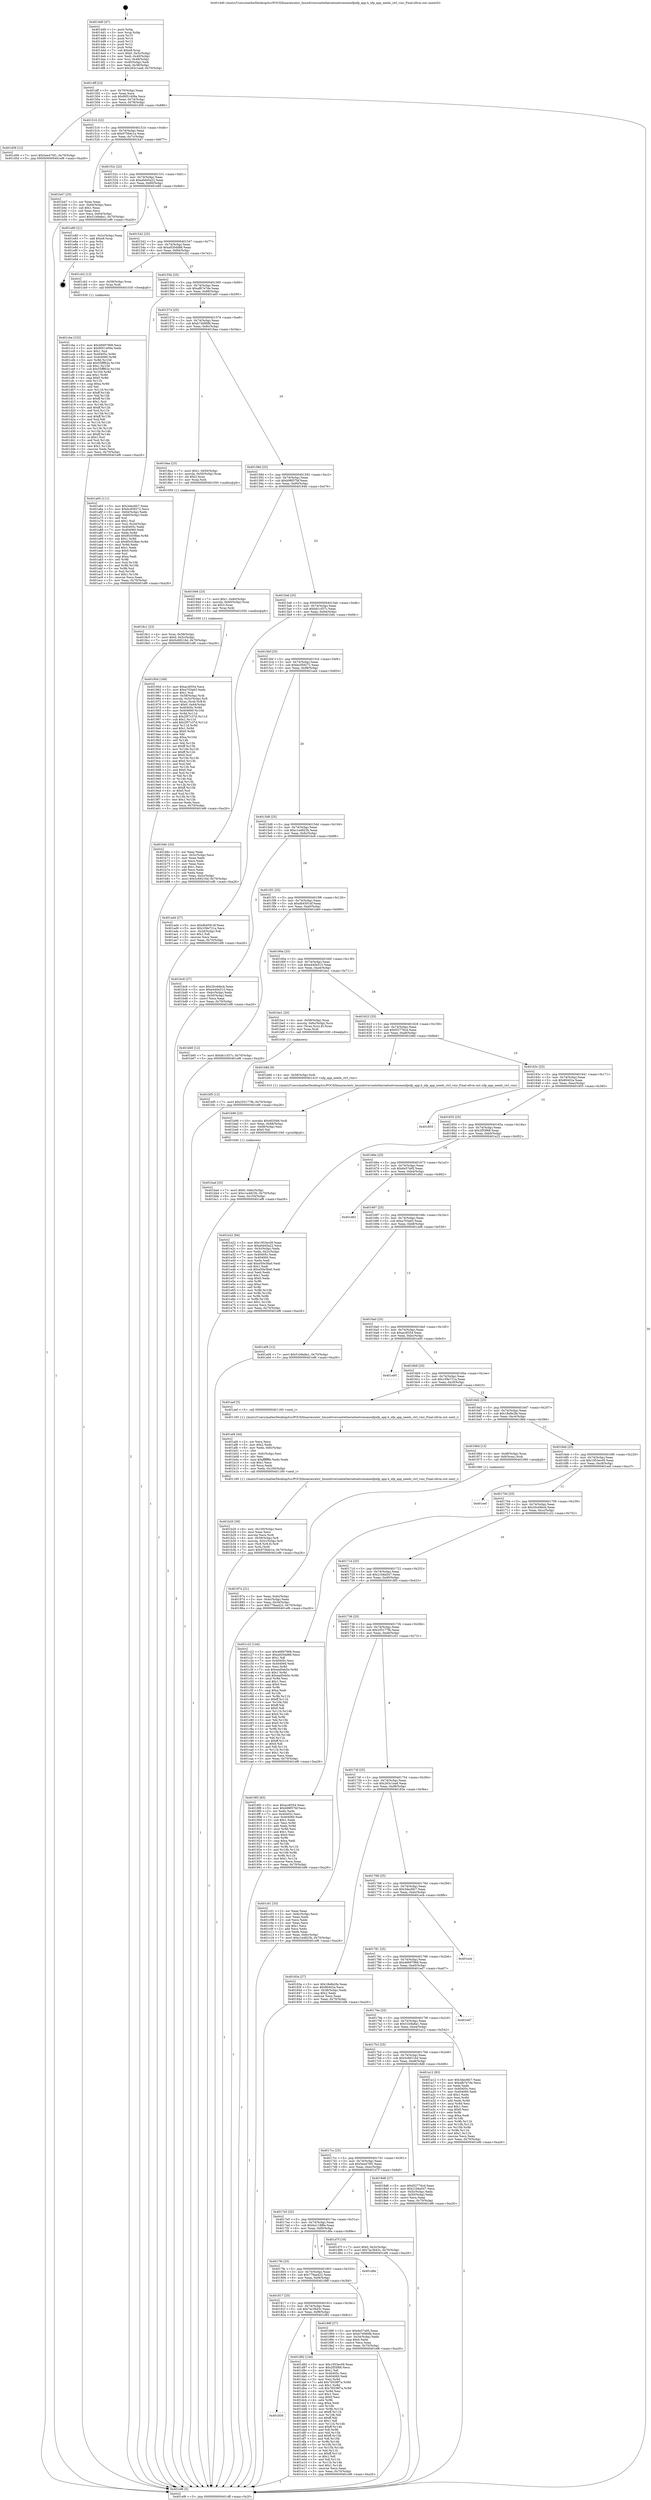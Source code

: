 digraph "0x4014d0" {
  label = "0x4014d0 (/mnt/c/Users/mathe/Desktop/tcc/POCII/binaries/extr_linuxdriversnetethernetnetronomenfpnfp_app.h_nfp_app_needs_ctrl_vnic_Final-ollvm.out::main(0))"
  labelloc = "t"
  node[shape=record]

  Entry [label="",width=0.3,height=0.3,shape=circle,fillcolor=black,style=filled]
  "0x4014ff" [label="{
     0x4014ff [23]\l
     | [instrs]\l
     &nbsp;&nbsp;0x4014ff \<+3\>: mov -0x70(%rbp),%eax\l
     &nbsp;&nbsp;0x401502 \<+2\>: mov %eax,%ecx\l
     &nbsp;&nbsp;0x401504 \<+6\>: sub $0x9051409a,%ecx\l
     &nbsp;&nbsp;0x40150a \<+3\>: mov %eax,-0x74(%rbp)\l
     &nbsp;&nbsp;0x40150d \<+3\>: mov %ecx,-0x78(%rbp)\l
     &nbsp;&nbsp;0x401510 \<+6\>: je 0000000000401d56 \<main+0x886\>\l
  }"]
  "0x401d56" [label="{
     0x401d56 [12]\l
     | [instrs]\l
     &nbsp;&nbsp;0x401d56 \<+7\>: movl $0x5ee470f1,-0x70(%rbp)\l
     &nbsp;&nbsp;0x401d5d \<+5\>: jmp 0000000000401ef6 \<main+0xa26\>\l
  }"]
  "0x401516" [label="{
     0x401516 [22]\l
     | [instrs]\l
     &nbsp;&nbsp;0x401516 \<+5\>: jmp 000000000040151b \<main+0x4b\>\l
     &nbsp;&nbsp;0x40151b \<+3\>: mov -0x74(%rbp),%eax\l
     &nbsp;&nbsp;0x40151e \<+5\>: sub $0x9756dc1e,%eax\l
     &nbsp;&nbsp;0x401523 \<+3\>: mov %eax,-0x7c(%rbp)\l
     &nbsp;&nbsp;0x401526 \<+6\>: je 0000000000401b47 \<main+0x677\>\l
  }"]
  Exit [label="",width=0.3,height=0.3,shape=circle,fillcolor=black,style=filled,peripheries=2]
  "0x401b47" [label="{
     0x401b47 [25]\l
     | [instrs]\l
     &nbsp;&nbsp;0x401b47 \<+2\>: xor %eax,%eax\l
     &nbsp;&nbsp;0x401b49 \<+3\>: mov -0x64(%rbp),%ecx\l
     &nbsp;&nbsp;0x401b4c \<+3\>: sub $0x1,%eax\l
     &nbsp;&nbsp;0x401b4f \<+2\>: sub %eax,%ecx\l
     &nbsp;&nbsp;0x401b51 \<+3\>: mov %ecx,-0x64(%rbp)\l
     &nbsp;&nbsp;0x401b54 \<+7\>: movl $0x51b9a8a1,-0x70(%rbp)\l
     &nbsp;&nbsp;0x401b5b \<+5\>: jmp 0000000000401ef6 \<main+0xa26\>\l
  }"]
  "0x40152c" [label="{
     0x40152c [22]\l
     | [instrs]\l
     &nbsp;&nbsp;0x40152c \<+5\>: jmp 0000000000401531 \<main+0x61\>\l
     &nbsp;&nbsp;0x401531 \<+3\>: mov -0x74(%rbp),%eax\l
     &nbsp;&nbsp;0x401534 \<+5\>: sub $0xa0d45a22,%eax\l
     &nbsp;&nbsp;0x401539 \<+3\>: mov %eax,-0x80(%rbp)\l
     &nbsp;&nbsp;0x40153c \<+6\>: je 0000000000401e80 \<main+0x9b0\>\l
  }"]
  "0x401830" [label="{
     0x401830\l
  }", style=dashed]
  "0x401e80" [label="{
     0x401e80 [21]\l
     | [instrs]\l
     &nbsp;&nbsp;0x401e80 \<+3\>: mov -0x2c(%rbp),%eax\l
     &nbsp;&nbsp;0x401e83 \<+7\>: add $0xe8,%rsp\l
     &nbsp;&nbsp;0x401e8a \<+1\>: pop %rbx\l
     &nbsp;&nbsp;0x401e8b \<+2\>: pop %r12\l
     &nbsp;&nbsp;0x401e8d \<+2\>: pop %r13\l
     &nbsp;&nbsp;0x401e8f \<+2\>: pop %r14\l
     &nbsp;&nbsp;0x401e91 \<+2\>: pop %r15\l
     &nbsp;&nbsp;0x401e93 \<+1\>: pop %rbp\l
     &nbsp;&nbsp;0x401e94 \<+1\>: ret\l
  }"]
  "0x401542" [label="{
     0x401542 [25]\l
     | [instrs]\l
     &nbsp;&nbsp;0x401542 \<+5\>: jmp 0000000000401547 \<main+0x77\>\l
     &nbsp;&nbsp;0x401547 \<+3\>: mov -0x74(%rbp),%eax\l
     &nbsp;&nbsp;0x40154a \<+5\>: sub $0xa920dd86,%eax\l
     &nbsp;&nbsp;0x40154f \<+6\>: mov %eax,-0x84(%rbp)\l
     &nbsp;&nbsp;0x401555 \<+6\>: je 0000000000401cb2 \<main+0x7e2\>\l
  }"]
  "0x401d92" [label="{
     0x401d92 [144]\l
     | [instrs]\l
     &nbsp;&nbsp;0x401d92 \<+5\>: mov $0x1953ec09,%eax\l
     &nbsp;&nbsp;0x401d97 \<+5\>: mov $0x2f55f68,%ecx\l
     &nbsp;&nbsp;0x401d9c \<+2\>: mov $0x1,%dl\l
     &nbsp;&nbsp;0x401d9e \<+7\>: mov 0x40405c,%esi\l
     &nbsp;&nbsp;0x401da5 \<+7\>: mov 0x404060,%edi\l
     &nbsp;&nbsp;0x401dac \<+3\>: mov %esi,%r8d\l
     &nbsp;&nbsp;0x401daf \<+7\>: add $0x76538f7a,%r8d\l
     &nbsp;&nbsp;0x401db6 \<+4\>: sub $0x1,%r8d\l
     &nbsp;&nbsp;0x401dba \<+7\>: sub $0x76538f7a,%r8d\l
     &nbsp;&nbsp;0x401dc1 \<+4\>: imul %r8d,%esi\l
     &nbsp;&nbsp;0x401dc5 \<+3\>: and $0x1,%esi\l
     &nbsp;&nbsp;0x401dc8 \<+3\>: cmp $0x0,%esi\l
     &nbsp;&nbsp;0x401dcb \<+4\>: sete %r9b\l
     &nbsp;&nbsp;0x401dcf \<+3\>: cmp $0xa,%edi\l
     &nbsp;&nbsp;0x401dd2 \<+4\>: setl %r10b\l
     &nbsp;&nbsp;0x401dd6 \<+3\>: mov %r9b,%r11b\l
     &nbsp;&nbsp;0x401dd9 \<+4\>: xor $0xff,%r11b\l
     &nbsp;&nbsp;0x401ddd \<+3\>: mov %r10b,%bl\l
     &nbsp;&nbsp;0x401de0 \<+3\>: xor $0xff,%bl\l
     &nbsp;&nbsp;0x401de3 \<+3\>: xor $0x1,%dl\l
     &nbsp;&nbsp;0x401de6 \<+3\>: mov %r11b,%r14b\l
     &nbsp;&nbsp;0x401de9 \<+4\>: and $0xff,%r14b\l
     &nbsp;&nbsp;0x401ded \<+3\>: and %dl,%r9b\l
     &nbsp;&nbsp;0x401df0 \<+3\>: mov %bl,%r15b\l
     &nbsp;&nbsp;0x401df3 \<+4\>: and $0xff,%r15b\l
     &nbsp;&nbsp;0x401df7 \<+3\>: and %dl,%r10b\l
     &nbsp;&nbsp;0x401dfa \<+3\>: or %r9b,%r14b\l
     &nbsp;&nbsp;0x401dfd \<+3\>: or %r10b,%r15b\l
     &nbsp;&nbsp;0x401e00 \<+3\>: xor %r15b,%r14b\l
     &nbsp;&nbsp;0x401e03 \<+3\>: or %bl,%r11b\l
     &nbsp;&nbsp;0x401e06 \<+4\>: xor $0xff,%r11b\l
     &nbsp;&nbsp;0x401e0a \<+3\>: or $0x1,%dl\l
     &nbsp;&nbsp;0x401e0d \<+3\>: and %dl,%r11b\l
     &nbsp;&nbsp;0x401e10 \<+3\>: or %r11b,%r14b\l
     &nbsp;&nbsp;0x401e13 \<+4\>: test $0x1,%r14b\l
     &nbsp;&nbsp;0x401e17 \<+3\>: cmovne %ecx,%eax\l
     &nbsp;&nbsp;0x401e1a \<+3\>: mov %eax,-0x70(%rbp)\l
     &nbsp;&nbsp;0x401e1d \<+5\>: jmp 0000000000401ef6 \<main+0xa26\>\l
  }"]
  "0x401cb2" [label="{
     0x401cb2 [12]\l
     | [instrs]\l
     &nbsp;&nbsp;0x401cb2 \<+4\>: mov -0x58(%rbp),%rax\l
     &nbsp;&nbsp;0x401cb6 \<+3\>: mov %rax,%rdi\l
     &nbsp;&nbsp;0x401cb9 \<+5\>: call 0000000000401030 \<free@plt\>\l
     | [calls]\l
     &nbsp;&nbsp;0x401030 \{1\} (unknown)\l
  }"]
  "0x40155b" [label="{
     0x40155b [25]\l
     | [instrs]\l
     &nbsp;&nbsp;0x40155b \<+5\>: jmp 0000000000401560 \<main+0x90\>\l
     &nbsp;&nbsp;0x401560 \<+3\>: mov -0x74(%rbp),%eax\l
     &nbsp;&nbsp;0x401563 \<+5\>: sub $0xafb7e7de,%eax\l
     &nbsp;&nbsp;0x401568 \<+6\>: mov %eax,-0x88(%rbp)\l
     &nbsp;&nbsp;0x40156e \<+6\>: je 0000000000401a65 \<main+0x595\>\l
  }"]
  "0x401cbe" [label="{
     0x401cbe [152]\l
     | [instrs]\l
     &nbsp;&nbsp;0x401cbe \<+5\>: mov $0x46697968,%ecx\l
     &nbsp;&nbsp;0x401cc3 \<+5\>: mov $0x9051409a,%edx\l
     &nbsp;&nbsp;0x401cc8 \<+3\>: mov $0x1,%sil\l
     &nbsp;&nbsp;0x401ccb \<+8\>: mov 0x40405c,%r8d\l
     &nbsp;&nbsp;0x401cd3 \<+8\>: mov 0x404060,%r9d\l
     &nbsp;&nbsp;0x401cdb \<+3\>: mov %r8d,%r10d\l
     &nbsp;&nbsp;0x401cde \<+7\>: add $0x55fff62e,%r10d\l
     &nbsp;&nbsp;0x401ce5 \<+4\>: sub $0x1,%r10d\l
     &nbsp;&nbsp;0x401ce9 \<+7\>: sub $0x55fff62e,%r10d\l
     &nbsp;&nbsp;0x401cf0 \<+4\>: imul %r10d,%r8d\l
     &nbsp;&nbsp;0x401cf4 \<+4\>: and $0x1,%r8d\l
     &nbsp;&nbsp;0x401cf8 \<+4\>: cmp $0x0,%r8d\l
     &nbsp;&nbsp;0x401cfc \<+4\>: sete %r11b\l
     &nbsp;&nbsp;0x401d00 \<+4\>: cmp $0xa,%r9d\l
     &nbsp;&nbsp;0x401d04 \<+3\>: setl %bl\l
     &nbsp;&nbsp;0x401d07 \<+3\>: mov %r11b,%r14b\l
     &nbsp;&nbsp;0x401d0a \<+4\>: xor $0xff,%r14b\l
     &nbsp;&nbsp;0x401d0e \<+3\>: mov %bl,%r15b\l
     &nbsp;&nbsp;0x401d11 \<+4\>: xor $0xff,%r15b\l
     &nbsp;&nbsp;0x401d15 \<+4\>: xor $0x1,%sil\l
     &nbsp;&nbsp;0x401d19 \<+3\>: mov %r14b,%r12b\l
     &nbsp;&nbsp;0x401d1c \<+4\>: and $0xff,%r12b\l
     &nbsp;&nbsp;0x401d20 \<+3\>: and %sil,%r11b\l
     &nbsp;&nbsp;0x401d23 \<+3\>: mov %r15b,%r13b\l
     &nbsp;&nbsp;0x401d26 \<+4\>: and $0xff,%r13b\l
     &nbsp;&nbsp;0x401d2a \<+3\>: and %sil,%bl\l
     &nbsp;&nbsp;0x401d2d \<+3\>: or %r11b,%r12b\l
     &nbsp;&nbsp;0x401d30 \<+3\>: or %bl,%r13b\l
     &nbsp;&nbsp;0x401d33 \<+3\>: xor %r13b,%r12b\l
     &nbsp;&nbsp;0x401d36 \<+3\>: or %r15b,%r14b\l
     &nbsp;&nbsp;0x401d39 \<+4\>: xor $0xff,%r14b\l
     &nbsp;&nbsp;0x401d3d \<+4\>: or $0x1,%sil\l
     &nbsp;&nbsp;0x401d41 \<+3\>: and %sil,%r14b\l
     &nbsp;&nbsp;0x401d44 \<+3\>: or %r14b,%r12b\l
     &nbsp;&nbsp;0x401d47 \<+4\>: test $0x1,%r12b\l
     &nbsp;&nbsp;0x401d4b \<+3\>: cmovne %edx,%ecx\l
     &nbsp;&nbsp;0x401d4e \<+3\>: mov %ecx,-0x70(%rbp)\l
     &nbsp;&nbsp;0x401d51 \<+5\>: jmp 0000000000401ef6 \<main+0xa26\>\l
  }"]
  "0x401a65" [label="{
     0x401a65 [111]\l
     | [instrs]\l
     &nbsp;&nbsp;0x401a65 \<+5\>: mov $0x3dec6fc7,%eax\l
     &nbsp;&nbsp;0x401a6a \<+5\>: mov $0xbcd59272,%ecx\l
     &nbsp;&nbsp;0x401a6f \<+3\>: mov -0x64(%rbp),%edx\l
     &nbsp;&nbsp;0x401a72 \<+3\>: cmp -0x60(%rbp),%edx\l
     &nbsp;&nbsp;0x401a75 \<+4\>: setl %sil\l
     &nbsp;&nbsp;0x401a79 \<+4\>: and $0x1,%sil\l
     &nbsp;&nbsp;0x401a7d \<+4\>: mov %sil,-0x2d(%rbp)\l
     &nbsp;&nbsp;0x401a81 \<+7\>: mov 0x40405c,%edx\l
     &nbsp;&nbsp;0x401a88 \<+7\>: mov 0x404060,%edi\l
     &nbsp;&nbsp;0x401a8f \<+3\>: mov %edx,%r8d\l
     &nbsp;&nbsp;0x401a92 \<+7\>: add $0x85c038ee,%r8d\l
     &nbsp;&nbsp;0x401a99 \<+4\>: sub $0x1,%r8d\l
     &nbsp;&nbsp;0x401a9d \<+7\>: sub $0x85c038ee,%r8d\l
     &nbsp;&nbsp;0x401aa4 \<+4\>: imul %r8d,%edx\l
     &nbsp;&nbsp;0x401aa8 \<+3\>: and $0x1,%edx\l
     &nbsp;&nbsp;0x401aab \<+3\>: cmp $0x0,%edx\l
     &nbsp;&nbsp;0x401aae \<+4\>: sete %sil\l
     &nbsp;&nbsp;0x401ab2 \<+3\>: cmp $0xa,%edi\l
     &nbsp;&nbsp;0x401ab5 \<+4\>: setl %r9b\l
     &nbsp;&nbsp;0x401ab9 \<+3\>: mov %sil,%r10b\l
     &nbsp;&nbsp;0x401abc \<+3\>: and %r9b,%r10b\l
     &nbsp;&nbsp;0x401abf \<+3\>: xor %r9b,%sil\l
     &nbsp;&nbsp;0x401ac2 \<+3\>: or %sil,%r10b\l
     &nbsp;&nbsp;0x401ac5 \<+4\>: test $0x1,%r10b\l
     &nbsp;&nbsp;0x401ac9 \<+3\>: cmovne %ecx,%eax\l
     &nbsp;&nbsp;0x401acc \<+3\>: mov %eax,-0x70(%rbp)\l
     &nbsp;&nbsp;0x401acf \<+5\>: jmp 0000000000401ef6 \<main+0xa26\>\l
  }"]
  "0x401574" [label="{
     0x401574 [25]\l
     | [instrs]\l
     &nbsp;&nbsp;0x401574 \<+5\>: jmp 0000000000401579 \<main+0xa9\>\l
     &nbsp;&nbsp;0x401579 \<+3\>: mov -0x74(%rbp),%eax\l
     &nbsp;&nbsp;0x40157c \<+5\>: sub $0xb74080fb,%eax\l
     &nbsp;&nbsp;0x401581 \<+6\>: mov %eax,-0x8c(%rbp)\l
     &nbsp;&nbsp;0x401587 \<+6\>: je 00000000004018aa \<main+0x3da\>\l
  }"]
  "0x401bf5" [label="{
     0x401bf5 [12]\l
     | [instrs]\l
     &nbsp;&nbsp;0x401bf5 \<+7\>: movl $0x255177fb,-0x70(%rbp)\l
     &nbsp;&nbsp;0x401bfc \<+5\>: jmp 0000000000401ef6 \<main+0xa26\>\l
  }"]
  "0x4018aa" [label="{
     0x4018aa [23]\l
     | [instrs]\l
     &nbsp;&nbsp;0x4018aa \<+7\>: movl $0x1,-0x50(%rbp)\l
     &nbsp;&nbsp;0x4018b1 \<+4\>: movslq -0x50(%rbp),%rax\l
     &nbsp;&nbsp;0x4018b5 \<+4\>: shl $0x3,%rax\l
     &nbsp;&nbsp;0x4018b9 \<+3\>: mov %rax,%rdi\l
     &nbsp;&nbsp;0x4018bc \<+5\>: call 0000000000401050 \<malloc@plt\>\l
     | [calls]\l
     &nbsp;&nbsp;0x401050 \{1\} (unknown)\l
  }"]
  "0x40158d" [label="{
     0x40158d [25]\l
     | [instrs]\l
     &nbsp;&nbsp;0x40158d \<+5\>: jmp 0000000000401592 \<main+0xc2\>\l
     &nbsp;&nbsp;0x401592 \<+3\>: mov -0x74(%rbp),%eax\l
     &nbsp;&nbsp;0x401595 \<+5\>: sub $0xb98f37bf,%eax\l
     &nbsp;&nbsp;0x40159a \<+6\>: mov %eax,-0x90(%rbp)\l
     &nbsp;&nbsp;0x4015a0 \<+6\>: je 0000000000401946 \<main+0x476\>\l
  }"]
  "0x401bad" [label="{
     0x401bad [25]\l
     | [instrs]\l
     &nbsp;&nbsp;0x401bad \<+7\>: movl $0x0,-0x6c(%rbp)\l
     &nbsp;&nbsp;0x401bb4 \<+7\>: movl $0xc1e4823b,-0x70(%rbp)\l
     &nbsp;&nbsp;0x401bbb \<+6\>: mov %eax,-0x104(%rbp)\l
     &nbsp;&nbsp;0x401bc1 \<+5\>: jmp 0000000000401ef6 \<main+0xa26\>\l
  }"]
  "0x401946" [label="{
     0x401946 [23]\l
     | [instrs]\l
     &nbsp;&nbsp;0x401946 \<+7\>: movl $0x1,-0x60(%rbp)\l
     &nbsp;&nbsp;0x40194d \<+4\>: movslq -0x60(%rbp),%rax\l
     &nbsp;&nbsp;0x401951 \<+4\>: shl $0x3,%rax\l
     &nbsp;&nbsp;0x401955 \<+3\>: mov %rax,%rdi\l
     &nbsp;&nbsp;0x401958 \<+5\>: call 0000000000401050 \<malloc@plt\>\l
     | [calls]\l
     &nbsp;&nbsp;0x401050 \{1\} (unknown)\l
  }"]
  "0x4015a6" [label="{
     0x4015a6 [25]\l
     | [instrs]\l
     &nbsp;&nbsp;0x4015a6 \<+5\>: jmp 00000000004015ab \<main+0xdb\>\l
     &nbsp;&nbsp;0x4015ab \<+3\>: mov -0x74(%rbp),%eax\l
     &nbsp;&nbsp;0x4015ae \<+5\>: sub $0xbb1cf37c,%eax\l
     &nbsp;&nbsp;0x4015b3 \<+6\>: mov %eax,-0x94(%rbp)\l
     &nbsp;&nbsp;0x4015b9 \<+6\>: je 0000000000401b6c \<main+0x69c\>\l
  }"]
  "0x401b96" [label="{
     0x401b96 [23]\l
     | [instrs]\l
     &nbsp;&nbsp;0x401b96 \<+10\>: movabs $0x4020b6,%rdi\l
     &nbsp;&nbsp;0x401ba0 \<+3\>: mov %eax,-0x68(%rbp)\l
     &nbsp;&nbsp;0x401ba3 \<+3\>: mov -0x68(%rbp),%esi\l
     &nbsp;&nbsp;0x401ba6 \<+2\>: mov $0x0,%al\l
     &nbsp;&nbsp;0x401ba8 \<+5\>: call 0000000000401040 \<printf@plt\>\l
     | [calls]\l
     &nbsp;&nbsp;0x401040 \{1\} (unknown)\l
  }"]
  "0x401b6c" [label="{
     0x401b6c [33]\l
     | [instrs]\l
     &nbsp;&nbsp;0x401b6c \<+2\>: xor %eax,%eax\l
     &nbsp;&nbsp;0x401b6e \<+3\>: mov -0x5c(%rbp),%ecx\l
     &nbsp;&nbsp;0x401b71 \<+2\>: mov %eax,%edx\l
     &nbsp;&nbsp;0x401b73 \<+2\>: sub %ecx,%edx\l
     &nbsp;&nbsp;0x401b75 \<+2\>: mov %eax,%ecx\l
     &nbsp;&nbsp;0x401b77 \<+3\>: sub $0x1,%ecx\l
     &nbsp;&nbsp;0x401b7a \<+2\>: add %ecx,%edx\l
     &nbsp;&nbsp;0x401b7c \<+2\>: sub %edx,%eax\l
     &nbsp;&nbsp;0x401b7e \<+3\>: mov %eax,-0x5c(%rbp)\l
     &nbsp;&nbsp;0x401b81 \<+7\>: movl $0x5c69216d,-0x70(%rbp)\l
     &nbsp;&nbsp;0x401b88 \<+5\>: jmp 0000000000401ef6 \<main+0xa26\>\l
  }"]
  "0x4015bf" [label="{
     0x4015bf [25]\l
     | [instrs]\l
     &nbsp;&nbsp;0x4015bf \<+5\>: jmp 00000000004015c4 \<main+0xf4\>\l
     &nbsp;&nbsp;0x4015c4 \<+3\>: mov -0x74(%rbp),%eax\l
     &nbsp;&nbsp;0x4015c7 \<+5\>: sub $0xbcd59272,%eax\l
     &nbsp;&nbsp;0x4015cc \<+6\>: mov %eax,-0x98(%rbp)\l
     &nbsp;&nbsp;0x4015d2 \<+6\>: je 0000000000401ad4 \<main+0x604\>\l
  }"]
  "0x401b20" [label="{
     0x401b20 [39]\l
     | [instrs]\l
     &nbsp;&nbsp;0x401b20 \<+6\>: mov -0x100(%rbp),%ecx\l
     &nbsp;&nbsp;0x401b26 \<+3\>: imul %eax,%ecx\l
     &nbsp;&nbsp;0x401b29 \<+3\>: movslq %ecx,%rdi\l
     &nbsp;&nbsp;0x401b2c \<+4\>: mov -0x58(%rbp),%r8\l
     &nbsp;&nbsp;0x401b30 \<+4\>: movslq -0x5c(%rbp),%r9\l
     &nbsp;&nbsp;0x401b34 \<+4\>: mov (%r8,%r9,8),%r8\l
     &nbsp;&nbsp;0x401b38 \<+3\>: mov %rdi,(%r8)\l
     &nbsp;&nbsp;0x401b3b \<+7\>: movl $0x9756dc1e,-0x70(%rbp)\l
     &nbsp;&nbsp;0x401b42 \<+5\>: jmp 0000000000401ef6 \<main+0xa26\>\l
  }"]
  "0x401ad4" [label="{
     0x401ad4 [27]\l
     | [instrs]\l
     &nbsp;&nbsp;0x401ad4 \<+5\>: mov $0xdb45914f,%eax\l
     &nbsp;&nbsp;0x401ad9 \<+5\>: mov $0x109e721a,%ecx\l
     &nbsp;&nbsp;0x401ade \<+3\>: mov -0x2d(%rbp),%dl\l
     &nbsp;&nbsp;0x401ae1 \<+3\>: test $0x1,%dl\l
     &nbsp;&nbsp;0x401ae4 \<+3\>: cmovne %ecx,%eax\l
     &nbsp;&nbsp;0x401ae7 \<+3\>: mov %eax,-0x70(%rbp)\l
     &nbsp;&nbsp;0x401aea \<+5\>: jmp 0000000000401ef6 \<main+0xa26\>\l
  }"]
  "0x4015d8" [label="{
     0x4015d8 [25]\l
     | [instrs]\l
     &nbsp;&nbsp;0x4015d8 \<+5\>: jmp 00000000004015dd \<main+0x10d\>\l
     &nbsp;&nbsp;0x4015dd \<+3\>: mov -0x74(%rbp),%eax\l
     &nbsp;&nbsp;0x4015e0 \<+5\>: sub $0xc1e4823b,%eax\l
     &nbsp;&nbsp;0x4015e5 \<+6\>: mov %eax,-0x9c(%rbp)\l
     &nbsp;&nbsp;0x4015eb \<+6\>: je 0000000000401bc6 \<main+0x6f6\>\l
  }"]
  "0x401af4" [label="{
     0x401af4 [44]\l
     | [instrs]\l
     &nbsp;&nbsp;0x401af4 \<+2\>: xor %ecx,%ecx\l
     &nbsp;&nbsp;0x401af6 \<+5\>: mov $0x2,%edx\l
     &nbsp;&nbsp;0x401afb \<+6\>: mov %edx,-0xfc(%rbp)\l
     &nbsp;&nbsp;0x401b01 \<+1\>: cltd\l
     &nbsp;&nbsp;0x401b02 \<+6\>: mov -0xfc(%rbp),%esi\l
     &nbsp;&nbsp;0x401b08 \<+2\>: idiv %esi\l
     &nbsp;&nbsp;0x401b0a \<+6\>: imul $0xfffffffe,%edx,%edx\l
     &nbsp;&nbsp;0x401b10 \<+3\>: sub $0x1,%ecx\l
     &nbsp;&nbsp;0x401b13 \<+2\>: sub %ecx,%edx\l
     &nbsp;&nbsp;0x401b15 \<+6\>: mov %edx,-0x100(%rbp)\l
     &nbsp;&nbsp;0x401b1b \<+5\>: call 0000000000401160 \<next_i\>\l
     | [calls]\l
     &nbsp;&nbsp;0x401160 \{1\} (/mnt/c/Users/mathe/Desktop/tcc/POCII/binaries/extr_linuxdriversnetethernetnetronomenfpnfp_app.h_nfp_app_needs_ctrl_vnic_Final-ollvm.out::next_i)\l
  }"]
  "0x401bc6" [label="{
     0x401bc6 [27]\l
     | [instrs]\l
     &nbsp;&nbsp;0x401bc6 \<+5\>: mov $0x20cd4bcb,%eax\l
     &nbsp;&nbsp;0x401bcb \<+5\>: mov $0xe440e515,%ecx\l
     &nbsp;&nbsp;0x401bd0 \<+3\>: mov -0x6c(%rbp),%edx\l
     &nbsp;&nbsp;0x401bd3 \<+3\>: cmp -0x50(%rbp),%edx\l
     &nbsp;&nbsp;0x401bd6 \<+3\>: cmovl %ecx,%eax\l
     &nbsp;&nbsp;0x401bd9 \<+3\>: mov %eax,-0x70(%rbp)\l
     &nbsp;&nbsp;0x401bdc \<+5\>: jmp 0000000000401ef6 \<main+0xa26\>\l
  }"]
  "0x4015f1" [label="{
     0x4015f1 [25]\l
     | [instrs]\l
     &nbsp;&nbsp;0x4015f1 \<+5\>: jmp 00000000004015f6 \<main+0x126\>\l
     &nbsp;&nbsp;0x4015f6 \<+3\>: mov -0x74(%rbp),%eax\l
     &nbsp;&nbsp;0x4015f9 \<+5\>: sub $0xdb45914f,%eax\l
     &nbsp;&nbsp;0x4015fe \<+6\>: mov %eax,-0xa0(%rbp)\l
     &nbsp;&nbsp;0x401604 \<+6\>: je 0000000000401b60 \<main+0x690\>\l
  }"]
  "0x40195d" [label="{
     0x40195d [169]\l
     | [instrs]\l
     &nbsp;&nbsp;0x40195d \<+5\>: mov $0xac4f354,%ecx\l
     &nbsp;&nbsp;0x401962 \<+5\>: mov $0xa703a63,%edx\l
     &nbsp;&nbsp;0x401967 \<+3\>: mov $0x1,%sil\l
     &nbsp;&nbsp;0x40196a \<+4\>: mov -0x58(%rbp),%rdi\l
     &nbsp;&nbsp;0x40196e \<+4\>: movslq -0x5c(%rbp),%r8\l
     &nbsp;&nbsp;0x401972 \<+4\>: mov %rax,(%rdi,%r8,8)\l
     &nbsp;&nbsp;0x401976 \<+7\>: movl $0x0,-0x64(%rbp)\l
     &nbsp;&nbsp;0x40197d \<+8\>: mov 0x40405c,%r9d\l
     &nbsp;&nbsp;0x401985 \<+8\>: mov 0x404060,%r10d\l
     &nbsp;&nbsp;0x40198d \<+3\>: mov %r9d,%r11d\l
     &nbsp;&nbsp;0x401990 \<+7\>: sub $0x2f57c37d,%r11d\l
     &nbsp;&nbsp;0x401997 \<+4\>: sub $0x1,%r11d\l
     &nbsp;&nbsp;0x40199b \<+7\>: add $0x2f57c37d,%r11d\l
     &nbsp;&nbsp;0x4019a2 \<+4\>: imul %r11d,%r9d\l
     &nbsp;&nbsp;0x4019a6 \<+4\>: and $0x1,%r9d\l
     &nbsp;&nbsp;0x4019aa \<+4\>: cmp $0x0,%r9d\l
     &nbsp;&nbsp;0x4019ae \<+3\>: sete %bl\l
     &nbsp;&nbsp;0x4019b1 \<+4\>: cmp $0xa,%r10d\l
     &nbsp;&nbsp;0x4019b5 \<+4\>: setl %r14b\l
     &nbsp;&nbsp;0x4019b9 \<+3\>: mov %bl,%r15b\l
     &nbsp;&nbsp;0x4019bc \<+4\>: xor $0xff,%r15b\l
     &nbsp;&nbsp;0x4019c0 \<+3\>: mov %r14b,%r12b\l
     &nbsp;&nbsp;0x4019c3 \<+4\>: xor $0xff,%r12b\l
     &nbsp;&nbsp;0x4019c7 \<+4\>: xor $0x0,%sil\l
     &nbsp;&nbsp;0x4019cb \<+3\>: mov %r15b,%r13b\l
     &nbsp;&nbsp;0x4019ce \<+4\>: and $0x0,%r13b\l
     &nbsp;&nbsp;0x4019d2 \<+3\>: and %sil,%bl\l
     &nbsp;&nbsp;0x4019d5 \<+3\>: mov %r12b,%al\l
     &nbsp;&nbsp;0x4019d8 \<+2\>: and $0x0,%al\l
     &nbsp;&nbsp;0x4019da \<+3\>: and %sil,%r14b\l
     &nbsp;&nbsp;0x4019dd \<+3\>: or %bl,%r13b\l
     &nbsp;&nbsp;0x4019e0 \<+3\>: or %r14b,%al\l
     &nbsp;&nbsp;0x4019e3 \<+3\>: xor %al,%r13b\l
     &nbsp;&nbsp;0x4019e6 \<+3\>: or %r12b,%r15b\l
     &nbsp;&nbsp;0x4019e9 \<+4\>: xor $0xff,%r15b\l
     &nbsp;&nbsp;0x4019ed \<+4\>: or $0x0,%sil\l
     &nbsp;&nbsp;0x4019f1 \<+3\>: and %sil,%r15b\l
     &nbsp;&nbsp;0x4019f4 \<+3\>: or %r15b,%r13b\l
     &nbsp;&nbsp;0x4019f7 \<+4\>: test $0x1,%r13b\l
     &nbsp;&nbsp;0x4019fb \<+3\>: cmovne %edx,%ecx\l
     &nbsp;&nbsp;0x4019fe \<+3\>: mov %ecx,-0x70(%rbp)\l
     &nbsp;&nbsp;0x401a01 \<+5\>: jmp 0000000000401ef6 \<main+0xa26\>\l
  }"]
  "0x401b60" [label="{
     0x401b60 [12]\l
     | [instrs]\l
     &nbsp;&nbsp;0x401b60 \<+7\>: movl $0xbb1cf37c,-0x70(%rbp)\l
     &nbsp;&nbsp;0x401b67 \<+5\>: jmp 0000000000401ef6 \<main+0xa26\>\l
  }"]
  "0x40160a" [label="{
     0x40160a [25]\l
     | [instrs]\l
     &nbsp;&nbsp;0x40160a \<+5\>: jmp 000000000040160f \<main+0x13f\>\l
     &nbsp;&nbsp;0x40160f \<+3\>: mov -0x74(%rbp),%eax\l
     &nbsp;&nbsp;0x401612 \<+5\>: sub $0xe440e515,%eax\l
     &nbsp;&nbsp;0x401617 \<+6\>: mov %eax,-0xa4(%rbp)\l
     &nbsp;&nbsp;0x40161d \<+6\>: je 0000000000401be1 \<main+0x711\>\l
  }"]
  "0x4018c1" [label="{
     0x4018c1 [23]\l
     | [instrs]\l
     &nbsp;&nbsp;0x4018c1 \<+4\>: mov %rax,-0x58(%rbp)\l
     &nbsp;&nbsp;0x4018c5 \<+7\>: movl $0x0,-0x5c(%rbp)\l
     &nbsp;&nbsp;0x4018cc \<+7\>: movl $0x5c69216d,-0x70(%rbp)\l
     &nbsp;&nbsp;0x4018d3 \<+5\>: jmp 0000000000401ef6 \<main+0xa26\>\l
  }"]
  "0x401be1" [label="{
     0x401be1 [20]\l
     | [instrs]\l
     &nbsp;&nbsp;0x401be1 \<+4\>: mov -0x58(%rbp),%rax\l
     &nbsp;&nbsp;0x401be5 \<+4\>: movslq -0x6c(%rbp),%rcx\l
     &nbsp;&nbsp;0x401be9 \<+4\>: mov (%rax,%rcx,8),%rax\l
     &nbsp;&nbsp;0x401bed \<+3\>: mov %rax,%rdi\l
     &nbsp;&nbsp;0x401bf0 \<+5\>: call 0000000000401030 \<free@plt\>\l
     | [calls]\l
     &nbsp;&nbsp;0x401030 \{1\} (unknown)\l
  }"]
  "0x401623" [label="{
     0x401623 [25]\l
     | [instrs]\l
     &nbsp;&nbsp;0x401623 \<+5\>: jmp 0000000000401628 \<main+0x158\>\l
     &nbsp;&nbsp;0x401628 \<+3\>: mov -0x74(%rbp),%eax\l
     &nbsp;&nbsp;0x40162b \<+5\>: sub $0xf32776cd,%eax\l
     &nbsp;&nbsp;0x401630 \<+6\>: mov %eax,-0xa8(%rbp)\l
     &nbsp;&nbsp;0x401636 \<+6\>: je 0000000000401b8d \<main+0x6bd\>\l
  }"]
  "0x401817" [label="{
     0x401817 [25]\l
     | [instrs]\l
     &nbsp;&nbsp;0x401817 \<+5\>: jmp 000000000040181c \<main+0x34c\>\l
     &nbsp;&nbsp;0x40181c \<+3\>: mov -0x74(%rbp),%eax\l
     &nbsp;&nbsp;0x40181f \<+5\>: sub $0x7ac3643c,%eax\l
     &nbsp;&nbsp;0x401824 \<+6\>: mov %eax,-0xf8(%rbp)\l
     &nbsp;&nbsp;0x40182a \<+6\>: je 0000000000401d92 \<main+0x8c2\>\l
  }"]
  "0x401b8d" [label="{
     0x401b8d [9]\l
     | [instrs]\l
     &nbsp;&nbsp;0x401b8d \<+4\>: mov -0x58(%rbp),%rdi\l
     &nbsp;&nbsp;0x401b91 \<+5\>: call 0000000000401410 \<nfp_app_needs_ctrl_vnic\>\l
     | [calls]\l
     &nbsp;&nbsp;0x401410 \{1\} (/mnt/c/Users/mathe/Desktop/tcc/POCII/binaries/extr_linuxdriversnetethernetnetronomenfpnfp_app.h_nfp_app_needs_ctrl_vnic_Final-ollvm.out::nfp_app_needs_ctrl_vnic)\l
  }"]
  "0x40163c" [label="{
     0x40163c [25]\l
     | [instrs]\l
     &nbsp;&nbsp;0x40163c \<+5\>: jmp 0000000000401641 \<main+0x171\>\l
     &nbsp;&nbsp;0x401641 \<+3\>: mov -0x74(%rbp),%eax\l
     &nbsp;&nbsp;0x401644 \<+5\>: sub $0x80402a,%eax\l
     &nbsp;&nbsp;0x401649 \<+6\>: mov %eax,-0xac(%rbp)\l
     &nbsp;&nbsp;0x40164f \<+6\>: je 0000000000401855 \<main+0x385\>\l
  }"]
  "0x40188f" [label="{
     0x40188f [27]\l
     | [instrs]\l
     &nbsp;&nbsp;0x40188f \<+5\>: mov $0x6e57a95,%eax\l
     &nbsp;&nbsp;0x401894 \<+5\>: mov $0xb74080fb,%ecx\l
     &nbsp;&nbsp;0x401899 \<+3\>: mov -0x34(%rbp),%edx\l
     &nbsp;&nbsp;0x40189c \<+3\>: cmp $0x0,%edx\l
     &nbsp;&nbsp;0x40189f \<+3\>: cmove %ecx,%eax\l
     &nbsp;&nbsp;0x4018a2 \<+3\>: mov %eax,-0x70(%rbp)\l
     &nbsp;&nbsp;0x4018a5 \<+5\>: jmp 0000000000401ef6 \<main+0xa26\>\l
  }"]
  "0x401855" [label="{
     0x401855\l
  }", style=dashed]
  "0x401655" [label="{
     0x401655 [25]\l
     | [instrs]\l
     &nbsp;&nbsp;0x401655 \<+5\>: jmp 000000000040165a \<main+0x18a\>\l
     &nbsp;&nbsp;0x40165a \<+3\>: mov -0x74(%rbp),%eax\l
     &nbsp;&nbsp;0x40165d \<+5\>: sub $0x2f55f68,%eax\l
     &nbsp;&nbsp;0x401662 \<+6\>: mov %eax,-0xb0(%rbp)\l
     &nbsp;&nbsp;0x401668 \<+6\>: je 0000000000401e22 \<main+0x952\>\l
  }"]
  "0x4017fe" [label="{
     0x4017fe [25]\l
     | [instrs]\l
     &nbsp;&nbsp;0x4017fe \<+5\>: jmp 0000000000401803 \<main+0x333\>\l
     &nbsp;&nbsp;0x401803 \<+3\>: mov -0x74(%rbp),%eax\l
     &nbsp;&nbsp;0x401806 \<+5\>: sub $0x779aa422,%eax\l
     &nbsp;&nbsp;0x40180b \<+6\>: mov %eax,-0xf4(%rbp)\l
     &nbsp;&nbsp;0x401811 \<+6\>: je 000000000040188f \<main+0x3bf\>\l
  }"]
  "0x401e22" [label="{
     0x401e22 [94]\l
     | [instrs]\l
     &nbsp;&nbsp;0x401e22 \<+5\>: mov $0x1953ec09,%eax\l
     &nbsp;&nbsp;0x401e27 \<+5\>: mov $0xa0d45a22,%ecx\l
     &nbsp;&nbsp;0x401e2c \<+3\>: mov -0x3c(%rbp),%edx\l
     &nbsp;&nbsp;0x401e2f \<+3\>: mov %edx,-0x2c(%rbp)\l
     &nbsp;&nbsp;0x401e32 \<+7\>: mov 0x40405c,%edx\l
     &nbsp;&nbsp;0x401e39 \<+7\>: mov 0x404060,%esi\l
     &nbsp;&nbsp;0x401e40 \<+2\>: mov %edx,%edi\l
     &nbsp;&nbsp;0x401e42 \<+6\>: add $0xe50e36a0,%edi\l
     &nbsp;&nbsp;0x401e48 \<+3\>: sub $0x1,%edi\l
     &nbsp;&nbsp;0x401e4b \<+6\>: sub $0xe50e36a0,%edi\l
     &nbsp;&nbsp;0x401e51 \<+3\>: imul %edi,%edx\l
     &nbsp;&nbsp;0x401e54 \<+3\>: and $0x1,%edx\l
     &nbsp;&nbsp;0x401e57 \<+3\>: cmp $0x0,%edx\l
     &nbsp;&nbsp;0x401e5a \<+4\>: sete %r8b\l
     &nbsp;&nbsp;0x401e5e \<+3\>: cmp $0xa,%esi\l
     &nbsp;&nbsp;0x401e61 \<+4\>: setl %r9b\l
     &nbsp;&nbsp;0x401e65 \<+3\>: mov %r8b,%r10b\l
     &nbsp;&nbsp;0x401e68 \<+3\>: and %r9b,%r10b\l
     &nbsp;&nbsp;0x401e6b \<+3\>: xor %r9b,%r8b\l
     &nbsp;&nbsp;0x401e6e \<+3\>: or %r8b,%r10b\l
     &nbsp;&nbsp;0x401e71 \<+4\>: test $0x1,%r10b\l
     &nbsp;&nbsp;0x401e75 \<+3\>: cmovne %ecx,%eax\l
     &nbsp;&nbsp;0x401e78 \<+3\>: mov %eax,-0x70(%rbp)\l
     &nbsp;&nbsp;0x401e7b \<+5\>: jmp 0000000000401ef6 \<main+0xa26\>\l
  }"]
  "0x40166e" [label="{
     0x40166e [25]\l
     | [instrs]\l
     &nbsp;&nbsp;0x40166e \<+5\>: jmp 0000000000401673 \<main+0x1a3\>\l
     &nbsp;&nbsp;0x401673 \<+3\>: mov -0x74(%rbp),%eax\l
     &nbsp;&nbsp;0x401676 \<+5\>: sub $0x6e57a95,%eax\l
     &nbsp;&nbsp;0x40167b \<+6\>: mov %eax,-0xb4(%rbp)\l
     &nbsp;&nbsp;0x401681 \<+6\>: je 0000000000401d62 \<main+0x892\>\l
  }"]
  "0x401d6e" [label="{
     0x401d6e\l
  }", style=dashed]
  "0x401d62" [label="{
     0x401d62\l
  }", style=dashed]
  "0x401687" [label="{
     0x401687 [25]\l
     | [instrs]\l
     &nbsp;&nbsp;0x401687 \<+5\>: jmp 000000000040168c \<main+0x1bc\>\l
     &nbsp;&nbsp;0x40168c \<+3\>: mov -0x74(%rbp),%eax\l
     &nbsp;&nbsp;0x40168f \<+5\>: sub $0xa703a63,%eax\l
     &nbsp;&nbsp;0x401694 \<+6\>: mov %eax,-0xb8(%rbp)\l
     &nbsp;&nbsp;0x40169a \<+6\>: je 0000000000401a06 \<main+0x536\>\l
  }"]
  "0x4017e5" [label="{
     0x4017e5 [25]\l
     | [instrs]\l
     &nbsp;&nbsp;0x4017e5 \<+5\>: jmp 00000000004017ea \<main+0x31a\>\l
     &nbsp;&nbsp;0x4017ea \<+3\>: mov -0x74(%rbp),%eax\l
     &nbsp;&nbsp;0x4017ed \<+5\>: sub $0x6a118f6e,%eax\l
     &nbsp;&nbsp;0x4017f2 \<+6\>: mov %eax,-0xf0(%rbp)\l
     &nbsp;&nbsp;0x4017f8 \<+6\>: je 0000000000401d6e \<main+0x89e\>\l
  }"]
  "0x401a06" [label="{
     0x401a06 [12]\l
     | [instrs]\l
     &nbsp;&nbsp;0x401a06 \<+7\>: movl $0x51b9a8a1,-0x70(%rbp)\l
     &nbsp;&nbsp;0x401a0d \<+5\>: jmp 0000000000401ef6 \<main+0xa26\>\l
  }"]
  "0x4016a0" [label="{
     0x4016a0 [25]\l
     | [instrs]\l
     &nbsp;&nbsp;0x4016a0 \<+5\>: jmp 00000000004016a5 \<main+0x1d5\>\l
     &nbsp;&nbsp;0x4016a5 \<+3\>: mov -0x74(%rbp),%eax\l
     &nbsp;&nbsp;0x4016a8 \<+5\>: sub $0xac4f354,%eax\l
     &nbsp;&nbsp;0x4016ad \<+6\>: mov %eax,-0xbc(%rbp)\l
     &nbsp;&nbsp;0x4016b3 \<+6\>: je 0000000000401e95 \<main+0x9c5\>\l
  }"]
  "0x401d7f" [label="{
     0x401d7f [19]\l
     | [instrs]\l
     &nbsp;&nbsp;0x401d7f \<+7\>: movl $0x0,-0x3c(%rbp)\l
     &nbsp;&nbsp;0x401d86 \<+7\>: movl $0x7ac3643c,-0x70(%rbp)\l
     &nbsp;&nbsp;0x401d8d \<+5\>: jmp 0000000000401ef6 \<main+0xa26\>\l
  }"]
  "0x401e95" [label="{
     0x401e95\l
  }", style=dashed]
  "0x4016b9" [label="{
     0x4016b9 [25]\l
     | [instrs]\l
     &nbsp;&nbsp;0x4016b9 \<+5\>: jmp 00000000004016be \<main+0x1ee\>\l
     &nbsp;&nbsp;0x4016be \<+3\>: mov -0x74(%rbp),%eax\l
     &nbsp;&nbsp;0x4016c1 \<+5\>: sub $0x109e721a,%eax\l
     &nbsp;&nbsp;0x4016c6 \<+6\>: mov %eax,-0xc0(%rbp)\l
     &nbsp;&nbsp;0x4016cc \<+6\>: je 0000000000401aef \<main+0x61f\>\l
  }"]
  "0x4017cc" [label="{
     0x4017cc [25]\l
     | [instrs]\l
     &nbsp;&nbsp;0x4017cc \<+5\>: jmp 00000000004017d1 \<main+0x301\>\l
     &nbsp;&nbsp;0x4017d1 \<+3\>: mov -0x74(%rbp),%eax\l
     &nbsp;&nbsp;0x4017d4 \<+5\>: sub $0x5ee470f1,%eax\l
     &nbsp;&nbsp;0x4017d9 \<+6\>: mov %eax,-0xec(%rbp)\l
     &nbsp;&nbsp;0x4017df \<+6\>: je 0000000000401d7f \<main+0x8af\>\l
  }"]
  "0x401aef" [label="{
     0x401aef [5]\l
     | [instrs]\l
     &nbsp;&nbsp;0x401aef \<+5\>: call 0000000000401160 \<next_i\>\l
     | [calls]\l
     &nbsp;&nbsp;0x401160 \{1\} (/mnt/c/Users/mathe/Desktop/tcc/POCII/binaries/extr_linuxdriversnetethernetnetronomenfpnfp_app.h_nfp_app_needs_ctrl_vnic_Final-ollvm.out::next_i)\l
  }"]
  "0x4016d2" [label="{
     0x4016d2 [25]\l
     | [instrs]\l
     &nbsp;&nbsp;0x4016d2 \<+5\>: jmp 00000000004016d7 \<main+0x207\>\l
     &nbsp;&nbsp;0x4016d7 \<+3\>: mov -0x74(%rbp),%eax\l
     &nbsp;&nbsp;0x4016da \<+5\>: sub $0x18e8e2fe,%eax\l
     &nbsp;&nbsp;0x4016df \<+6\>: mov %eax,-0xc4(%rbp)\l
     &nbsp;&nbsp;0x4016e5 \<+6\>: je 000000000040186d \<main+0x39d\>\l
  }"]
  "0x4018d8" [label="{
     0x4018d8 [27]\l
     | [instrs]\l
     &nbsp;&nbsp;0x4018d8 \<+5\>: mov $0xf32776cd,%eax\l
     &nbsp;&nbsp;0x4018dd \<+5\>: mov $0x21b6a547,%ecx\l
     &nbsp;&nbsp;0x4018e2 \<+3\>: mov -0x5c(%rbp),%edx\l
     &nbsp;&nbsp;0x4018e5 \<+3\>: cmp -0x50(%rbp),%edx\l
     &nbsp;&nbsp;0x4018e8 \<+3\>: cmovl %ecx,%eax\l
     &nbsp;&nbsp;0x4018eb \<+3\>: mov %eax,-0x70(%rbp)\l
     &nbsp;&nbsp;0x4018ee \<+5\>: jmp 0000000000401ef6 \<main+0xa26\>\l
  }"]
  "0x40186d" [label="{
     0x40186d [13]\l
     | [instrs]\l
     &nbsp;&nbsp;0x40186d \<+4\>: mov -0x48(%rbp),%rax\l
     &nbsp;&nbsp;0x401871 \<+4\>: mov 0x8(%rax),%rdi\l
     &nbsp;&nbsp;0x401875 \<+5\>: call 0000000000401060 \<atoi@plt\>\l
     | [calls]\l
     &nbsp;&nbsp;0x401060 \{1\} (unknown)\l
  }"]
  "0x4016eb" [label="{
     0x4016eb [25]\l
     | [instrs]\l
     &nbsp;&nbsp;0x4016eb \<+5\>: jmp 00000000004016f0 \<main+0x220\>\l
     &nbsp;&nbsp;0x4016f0 \<+3\>: mov -0x74(%rbp),%eax\l
     &nbsp;&nbsp;0x4016f3 \<+5\>: sub $0x1953ec09,%eax\l
     &nbsp;&nbsp;0x4016f8 \<+6\>: mov %eax,-0xc8(%rbp)\l
     &nbsp;&nbsp;0x4016fe \<+6\>: je 0000000000401eef \<main+0xa1f\>\l
  }"]
  "0x4017b3" [label="{
     0x4017b3 [25]\l
     | [instrs]\l
     &nbsp;&nbsp;0x4017b3 \<+5\>: jmp 00000000004017b8 \<main+0x2e8\>\l
     &nbsp;&nbsp;0x4017b8 \<+3\>: mov -0x74(%rbp),%eax\l
     &nbsp;&nbsp;0x4017bb \<+5\>: sub $0x5c69216d,%eax\l
     &nbsp;&nbsp;0x4017c0 \<+6\>: mov %eax,-0xe8(%rbp)\l
     &nbsp;&nbsp;0x4017c6 \<+6\>: je 00000000004018d8 \<main+0x408\>\l
  }"]
  "0x401eef" [label="{
     0x401eef\l
  }", style=dashed]
  "0x401704" [label="{
     0x401704 [25]\l
     | [instrs]\l
     &nbsp;&nbsp;0x401704 \<+5\>: jmp 0000000000401709 \<main+0x239\>\l
     &nbsp;&nbsp;0x401709 \<+3\>: mov -0x74(%rbp),%eax\l
     &nbsp;&nbsp;0x40170c \<+5\>: sub $0x20cd4bcb,%eax\l
     &nbsp;&nbsp;0x401711 \<+6\>: mov %eax,-0xcc(%rbp)\l
     &nbsp;&nbsp;0x401717 \<+6\>: je 0000000000401c22 \<main+0x752\>\l
  }"]
  "0x401a12" [label="{
     0x401a12 [83]\l
     | [instrs]\l
     &nbsp;&nbsp;0x401a12 \<+5\>: mov $0x3dec6fc7,%eax\l
     &nbsp;&nbsp;0x401a17 \<+5\>: mov $0xafb7e7de,%ecx\l
     &nbsp;&nbsp;0x401a1c \<+2\>: xor %edx,%edx\l
     &nbsp;&nbsp;0x401a1e \<+7\>: mov 0x40405c,%esi\l
     &nbsp;&nbsp;0x401a25 \<+7\>: mov 0x404060,%edi\l
     &nbsp;&nbsp;0x401a2c \<+3\>: sub $0x1,%edx\l
     &nbsp;&nbsp;0x401a2f \<+3\>: mov %esi,%r8d\l
     &nbsp;&nbsp;0x401a32 \<+3\>: add %edx,%r8d\l
     &nbsp;&nbsp;0x401a35 \<+4\>: imul %r8d,%esi\l
     &nbsp;&nbsp;0x401a39 \<+3\>: and $0x1,%esi\l
     &nbsp;&nbsp;0x401a3c \<+3\>: cmp $0x0,%esi\l
     &nbsp;&nbsp;0x401a3f \<+4\>: sete %r9b\l
     &nbsp;&nbsp;0x401a43 \<+3\>: cmp $0xa,%edi\l
     &nbsp;&nbsp;0x401a46 \<+4\>: setl %r10b\l
     &nbsp;&nbsp;0x401a4a \<+3\>: mov %r9b,%r11b\l
     &nbsp;&nbsp;0x401a4d \<+3\>: and %r10b,%r11b\l
     &nbsp;&nbsp;0x401a50 \<+3\>: xor %r10b,%r9b\l
     &nbsp;&nbsp;0x401a53 \<+3\>: or %r9b,%r11b\l
     &nbsp;&nbsp;0x401a56 \<+4\>: test $0x1,%r11b\l
     &nbsp;&nbsp;0x401a5a \<+3\>: cmovne %ecx,%eax\l
     &nbsp;&nbsp;0x401a5d \<+3\>: mov %eax,-0x70(%rbp)\l
     &nbsp;&nbsp;0x401a60 \<+5\>: jmp 0000000000401ef6 \<main+0xa26\>\l
  }"]
  "0x401c22" [label="{
     0x401c22 [144]\l
     | [instrs]\l
     &nbsp;&nbsp;0x401c22 \<+5\>: mov $0x46697968,%eax\l
     &nbsp;&nbsp;0x401c27 \<+5\>: mov $0xa920dd86,%ecx\l
     &nbsp;&nbsp;0x401c2c \<+2\>: mov $0x1,%dl\l
     &nbsp;&nbsp;0x401c2e \<+7\>: mov 0x40405c,%esi\l
     &nbsp;&nbsp;0x401c35 \<+7\>: mov 0x404060,%edi\l
     &nbsp;&nbsp;0x401c3c \<+3\>: mov %esi,%r8d\l
     &nbsp;&nbsp;0x401c3f \<+7\>: sub $0xead5eb5e,%r8d\l
     &nbsp;&nbsp;0x401c46 \<+4\>: sub $0x1,%r8d\l
     &nbsp;&nbsp;0x401c4a \<+7\>: add $0xead5eb5e,%r8d\l
     &nbsp;&nbsp;0x401c51 \<+4\>: imul %r8d,%esi\l
     &nbsp;&nbsp;0x401c55 \<+3\>: and $0x1,%esi\l
     &nbsp;&nbsp;0x401c58 \<+3\>: cmp $0x0,%esi\l
     &nbsp;&nbsp;0x401c5b \<+4\>: sete %r9b\l
     &nbsp;&nbsp;0x401c5f \<+3\>: cmp $0xa,%edi\l
     &nbsp;&nbsp;0x401c62 \<+4\>: setl %r10b\l
     &nbsp;&nbsp;0x401c66 \<+3\>: mov %r9b,%r11b\l
     &nbsp;&nbsp;0x401c69 \<+4\>: xor $0xff,%r11b\l
     &nbsp;&nbsp;0x401c6d \<+3\>: mov %r10b,%bl\l
     &nbsp;&nbsp;0x401c70 \<+3\>: xor $0xff,%bl\l
     &nbsp;&nbsp;0x401c73 \<+3\>: xor $0x0,%dl\l
     &nbsp;&nbsp;0x401c76 \<+3\>: mov %r11b,%r14b\l
     &nbsp;&nbsp;0x401c79 \<+4\>: and $0x0,%r14b\l
     &nbsp;&nbsp;0x401c7d \<+3\>: and %dl,%r9b\l
     &nbsp;&nbsp;0x401c80 \<+3\>: mov %bl,%r15b\l
     &nbsp;&nbsp;0x401c83 \<+4\>: and $0x0,%r15b\l
     &nbsp;&nbsp;0x401c87 \<+3\>: and %dl,%r10b\l
     &nbsp;&nbsp;0x401c8a \<+3\>: or %r9b,%r14b\l
     &nbsp;&nbsp;0x401c8d \<+3\>: or %r10b,%r15b\l
     &nbsp;&nbsp;0x401c90 \<+3\>: xor %r15b,%r14b\l
     &nbsp;&nbsp;0x401c93 \<+3\>: or %bl,%r11b\l
     &nbsp;&nbsp;0x401c96 \<+4\>: xor $0xff,%r11b\l
     &nbsp;&nbsp;0x401c9a \<+3\>: or $0x0,%dl\l
     &nbsp;&nbsp;0x401c9d \<+3\>: and %dl,%r11b\l
     &nbsp;&nbsp;0x401ca0 \<+3\>: or %r11b,%r14b\l
     &nbsp;&nbsp;0x401ca3 \<+4\>: test $0x1,%r14b\l
     &nbsp;&nbsp;0x401ca7 \<+3\>: cmovne %ecx,%eax\l
     &nbsp;&nbsp;0x401caa \<+3\>: mov %eax,-0x70(%rbp)\l
     &nbsp;&nbsp;0x401cad \<+5\>: jmp 0000000000401ef6 \<main+0xa26\>\l
  }"]
  "0x40171d" [label="{
     0x40171d [25]\l
     | [instrs]\l
     &nbsp;&nbsp;0x40171d \<+5\>: jmp 0000000000401722 \<main+0x252\>\l
     &nbsp;&nbsp;0x401722 \<+3\>: mov -0x74(%rbp),%eax\l
     &nbsp;&nbsp;0x401725 \<+5\>: sub $0x21b6a547,%eax\l
     &nbsp;&nbsp;0x40172a \<+6\>: mov %eax,-0xd0(%rbp)\l
     &nbsp;&nbsp;0x401730 \<+6\>: je 00000000004018f3 \<main+0x423\>\l
  }"]
  "0x40179a" [label="{
     0x40179a [25]\l
     | [instrs]\l
     &nbsp;&nbsp;0x40179a \<+5\>: jmp 000000000040179f \<main+0x2cf\>\l
     &nbsp;&nbsp;0x40179f \<+3\>: mov -0x74(%rbp),%eax\l
     &nbsp;&nbsp;0x4017a2 \<+5\>: sub $0x51b9a8a1,%eax\l
     &nbsp;&nbsp;0x4017a7 \<+6\>: mov %eax,-0xe4(%rbp)\l
     &nbsp;&nbsp;0x4017ad \<+6\>: je 0000000000401a12 \<main+0x542\>\l
  }"]
  "0x4018f3" [label="{
     0x4018f3 [83]\l
     | [instrs]\l
     &nbsp;&nbsp;0x4018f3 \<+5\>: mov $0xac4f354,%eax\l
     &nbsp;&nbsp;0x4018f8 \<+5\>: mov $0xb98f37bf,%ecx\l
     &nbsp;&nbsp;0x4018fd \<+2\>: xor %edx,%edx\l
     &nbsp;&nbsp;0x4018ff \<+7\>: mov 0x40405c,%esi\l
     &nbsp;&nbsp;0x401906 \<+7\>: mov 0x404060,%edi\l
     &nbsp;&nbsp;0x40190d \<+3\>: sub $0x1,%edx\l
     &nbsp;&nbsp;0x401910 \<+3\>: mov %esi,%r8d\l
     &nbsp;&nbsp;0x401913 \<+3\>: add %edx,%r8d\l
     &nbsp;&nbsp;0x401916 \<+4\>: imul %r8d,%esi\l
     &nbsp;&nbsp;0x40191a \<+3\>: and $0x1,%esi\l
     &nbsp;&nbsp;0x40191d \<+3\>: cmp $0x0,%esi\l
     &nbsp;&nbsp;0x401920 \<+4\>: sete %r9b\l
     &nbsp;&nbsp;0x401924 \<+3\>: cmp $0xa,%edi\l
     &nbsp;&nbsp;0x401927 \<+4\>: setl %r10b\l
     &nbsp;&nbsp;0x40192b \<+3\>: mov %r9b,%r11b\l
     &nbsp;&nbsp;0x40192e \<+3\>: and %r10b,%r11b\l
     &nbsp;&nbsp;0x401931 \<+3\>: xor %r10b,%r9b\l
     &nbsp;&nbsp;0x401934 \<+3\>: or %r9b,%r11b\l
     &nbsp;&nbsp;0x401937 \<+4\>: test $0x1,%r11b\l
     &nbsp;&nbsp;0x40193b \<+3\>: cmovne %ecx,%eax\l
     &nbsp;&nbsp;0x40193e \<+3\>: mov %eax,-0x70(%rbp)\l
     &nbsp;&nbsp;0x401941 \<+5\>: jmp 0000000000401ef6 \<main+0xa26\>\l
  }"]
  "0x401736" [label="{
     0x401736 [25]\l
     | [instrs]\l
     &nbsp;&nbsp;0x401736 \<+5\>: jmp 000000000040173b \<main+0x26b\>\l
     &nbsp;&nbsp;0x40173b \<+3\>: mov -0x74(%rbp),%eax\l
     &nbsp;&nbsp;0x40173e \<+5\>: sub $0x255177fb,%eax\l
     &nbsp;&nbsp;0x401743 \<+6\>: mov %eax,-0xd4(%rbp)\l
     &nbsp;&nbsp;0x401749 \<+6\>: je 0000000000401c01 \<main+0x731\>\l
  }"]
  "0x401ed7" [label="{
     0x401ed7\l
  }", style=dashed]
  "0x401c01" [label="{
     0x401c01 [33]\l
     | [instrs]\l
     &nbsp;&nbsp;0x401c01 \<+2\>: xor %eax,%eax\l
     &nbsp;&nbsp;0x401c03 \<+3\>: mov -0x6c(%rbp),%ecx\l
     &nbsp;&nbsp;0x401c06 \<+2\>: mov %eax,%edx\l
     &nbsp;&nbsp;0x401c08 \<+2\>: sub %ecx,%edx\l
     &nbsp;&nbsp;0x401c0a \<+2\>: mov %eax,%ecx\l
     &nbsp;&nbsp;0x401c0c \<+3\>: sub $0x1,%ecx\l
     &nbsp;&nbsp;0x401c0f \<+2\>: add %ecx,%edx\l
     &nbsp;&nbsp;0x401c11 \<+2\>: sub %edx,%eax\l
     &nbsp;&nbsp;0x401c13 \<+3\>: mov %eax,-0x6c(%rbp)\l
     &nbsp;&nbsp;0x401c16 \<+7\>: movl $0xc1e4823b,-0x70(%rbp)\l
     &nbsp;&nbsp;0x401c1d \<+5\>: jmp 0000000000401ef6 \<main+0xa26\>\l
  }"]
  "0x40174f" [label="{
     0x40174f [25]\l
     | [instrs]\l
     &nbsp;&nbsp;0x40174f \<+5\>: jmp 0000000000401754 \<main+0x284\>\l
     &nbsp;&nbsp;0x401754 \<+3\>: mov -0x74(%rbp),%eax\l
     &nbsp;&nbsp;0x401757 \<+5\>: sub $0x263c1ea8,%eax\l
     &nbsp;&nbsp;0x40175c \<+6\>: mov %eax,-0xd8(%rbp)\l
     &nbsp;&nbsp;0x401762 \<+6\>: je 000000000040183a \<main+0x36a\>\l
  }"]
  "0x401781" [label="{
     0x401781 [25]\l
     | [instrs]\l
     &nbsp;&nbsp;0x401781 \<+5\>: jmp 0000000000401786 \<main+0x2b6\>\l
     &nbsp;&nbsp;0x401786 \<+3\>: mov -0x74(%rbp),%eax\l
     &nbsp;&nbsp;0x401789 \<+5\>: sub $0x46697968,%eax\l
     &nbsp;&nbsp;0x40178e \<+6\>: mov %eax,-0xe0(%rbp)\l
     &nbsp;&nbsp;0x401794 \<+6\>: je 0000000000401ed7 \<main+0xa07\>\l
  }"]
  "0x40183a" [label="{
     0x40183a [27]\l
     | [instrs]\l
     &nbsp;&nbsp;0x40183a \<+5\>: mov $0x18e8e2fe,%eax\l
     &nbsp;&nbsp;0x40183f \<+5\>: mov $0x80402a,%ecx\l
     &nbsp;&nbsp;0x401844 \<+3\>: mov -0x38(%rbp),%edx\l
     &nbsp;&nbsp;0x401847 \<+3\>: cmp $0x2,%edx\l
     &nbsp;&nbsp;0x40184a \<+3\>: cmovne %ecx,%eax\l
     &nbsp;&nbsp;0x40184d \<+3\>: mov %eax,-0x70(%rbp)\l
     &nbsp;&nbsp;0x401850 \<+5\>: jmp 0000000000401ef6 \<main+0xa26\>\l
  }"]
  "0x401768" [label="{
     0x401768 [25]\l
     | [instrs]\l
     &nbsp;&nbsp;0x401768 \<+5\>: jmp 000000000040176d \<main+0x29d\>\l
     &nbsp;&nbsp;0x40176d \<+3\>: mov -0x74(%rbp),%eax\l
     &nbsp;&nbsp;0x401770 \<+5\>: sub $0x3dec6fc7,%eax\l
     &nbsp;&nbsp;0x401775 \<+6\>: mov %eax,-0xdc(%rbp)\l
     &nbsp;&nbsp;0x40177b \<+6\>: je 0000000000401ecb \<main+0x9fb\>\l
  }"]
  "0x401ef6" [label="{
     0x401ef6 [5]\l
     | [instrs]\l
     &nbsp;&nbsp;0x401ef6 \<+5\>: jmp 00000000004014ff \<main+0x2f\>\l
  }"]
  "0x4014d0" [label="{
     0x4014d0 [47]\l
     | [instrs]\l
     &nbsp;&nbsp;0x4014d0 \<+1\>: push %rbp\l
     &nbsp;&nbsp;0x4014d1 \<+3\>: mov %rsp,%rbp\l
     &nbsp;&nbsp;0x4014d4 \<+2\>: push %r15\l
     &nbsp;&nbsp;0x4014d6 \<+2\>: push %r14\l
     &nbsp;&nbsp;0x4014d8 \<+2\>: push %r13\l
     &nbsp;&nbsp;0x4014da \<+2\>: push %r12\l
     &nbsp;&nbsp;0x4014dc \<+1\>: push %rbx\l
     &nbsp;&nbsp;0x4014dd \<+7\>: sub $0xe8,%rsp\l
     &nbsp;&nbsp;0x4014e4 \<+7\>: movl $0x0,-0x3c(%rbp)\l
     &nbsp;&nbsp;0x4014eb \<+3\>: mov %edi,-0x40(%rbp)\l
     &nbsp;&nbsp;0x4014ee \<+4\>: mov %rsi,-0x48(%rbp)\l
     &nbsp;&nbsp;0x4014f2 \<+3\>: mov -0x40(%rbp),%edi\l
     &nbsp;&nbsp;0x4014f5 \<+3\>: mov %edi,-0x38(%rbp)\l
     &nbsp;&nbsp;0x4014f8 \<+7\>: movl $0x263c1ea8,-0x70(%rbp)\l
  }"]
  "0x40187a" [label="{
     0x40187a [21]\l
     | [instrs]\l
     &nbsp;&nbsp;0x40187a \<+3\>: mov %eax,-0x4c(%rbp)\l
     &nbsp;&nbsp;0x40187d \<+3\>: mov -0x4c(%rbp),%eax\l
     &nbsp;&nbsp;0x401880 \<+3\>: mov %eax,-0x34(%rbp)\l
     &nbsp;&nbsp;0x401883 \<+7\>: movl $0x779aa422,-0x70(%rbp)\l
     &nbsp;&nbsp;0x40188a \<+5\>: jmp 0000000000401ef6 \<main+0xa26\>\l
  }"]
  "0x401ecb" [label="{
     0x401ecb\l
  }", style=dashed]
  Entry -> "0x4014d0" [label=" 1"]
  "0x4014ff" -> "0x401d56" [label=" 1"]
  "0x4014ff" -> "0x401516" [label=" 30"]
  "0x401e80" -> Exit [label=" 1"]
  "0x401516" -> "0x401b47" [label=" 1"]
  "0x401516" -> "0x40152c" [label=" 29"]
  "0x401e22" -> "0x401ef6" [label=" 1"]
  "0x40152c" -> "0x401e80" [label=" 1"]
  "0x40152c" -> "0x401542" [label=" 28"]
  "0x401d92" -> "0x401ef6" [label=" 1"]
  "0x401542" -> "0x401cb2" [label=" 1"]
  "0x401542" -> "0x40155b" [label=" 27"]
  "0x401817" -> "0x401830" [label=" 0"]
  "0x40155b" -> "0x401a65" [label=" 2"]
  "0x40155b" -> "0x401574" [label=" 25"]
  "0x401817" -> "0x401d92" [label=" 1"]
  "0x401574" -> "0x4018aa" [label=" 1"]
  "0x401574" -> "0x40158d" [label=" 24"]
  "0x401d7f" -> "0x401ef6" [label=" 1"]
  "0x40158d" -> "0x401946" [label=" 1"]
  "0x40158d" -> "0x4015a6" [label=" 23"]
  "0x401d56" -> "0x401ef6" [label=" 1"]
  "0x4015a6" -> "0x401b6c" [label=" 1"]
  "0x4015a6" -> "0x4015bf" [label=" 22"]
  "0x401cbe" -> "0x401ef6" [label=" 1"]
  "0x4015bf" -> "0x401ad4" [label=" 2"]
  "0x4015bf" -> "0x4015d8" [label=" 20"]
  "0x401cb2" -> "0x401cbe" [label=" 1"]
  "0x4015d8" -> "0x401bc6" [label=" 2"]
  "0x4015d8" -> "0x4015f1" [label=" 18"]
  "0x401c22" -> "0x401ef6" [label=" 1"]
  "0x4015f1" -> "0x401b60" [label=" 1"]
  "0x4015f1" -> "0x40160a" [label=" 17"]
  "0x401c01" -> "0x401ef6" [label=" 1"]
  "0x40160a" -> "0x401be1" [label=" 1"]
  "0x40160a" -> "0x401623" [label=" 16"]
  "0x401bf5" -> "0x401ef6" [label=" 1"]
  "0x401623" -> "0x401b8d" [label=" 1"]
  "0x401623" -> "0x40163c" [label=" 15"]
  "0x401be1" -> "0x401bf5" [label=" 1"]
  "0x40163c" -> "0x401855" [label=" 0"]
  "0x40163c" -> "0x401655" [label=" 15"]
  "0x401bc6" -> "0x401ef6" [label=" 2"]
  "0x401655" -> "0x401e22" [label=" 1"]
  "0x401655" -> "0x40166e" [label=" 14"]
  "0x401b96" -> "0x401bad" [label=" 1"]
  "0x40166e" -> "0x401d62" [label=" 0"]
  "0x40166e" -> "0x401687" [label=" 14"]
  "0x401b8d" -> "0x401b96" [label=" 1"]
  "0x401687" -> "0x401a06" [label=" 1"]
  "0x401687" -> "0x4016a0" [label=" 13"]
  "0x401b60" -> "0x401ef6" [label=" 1"]
  "0x4016a0" -> "0x401e95" [label=" 0"]
  "0x4016a0" -> "0x4016b9" [label=" 13"]
  "0x401b47" -> "0x401ef6" [label=" 1"]
  "0x4016b9" -> "0x401aef" [label=" 1"]
  "0x4016b9" -> "0x4016d2" [label=" 12"]
  "0x401af4" -> "0x401b20" [label=" 1"]
  "0x4016d2" -> "0x40186d" [label=" 1"]
  "0x4016d2" -> "0x4016eb" [label=" 11"]
  "0x401aef" -> "0x401af4" [label=" 1"]
  "0x4016eb" -> "0x401eef" [label=" 0"]
  "0x4016eb" -> "0x401704" [label=" 11"]
  "0x401a65" -> "0x401ef6" [label=" 2"]
  "0x401704" -> "0x401c22" [label=" 1"]
  "0x401704" -> "0x40171d" [label=" 10"]
  "0x401a12" -> "0x401ef6" [label=" 2"]
  "0x40171d" -> "0x4018f3" [label=" 1"]
  "0x40171d" -> "0x401736" [label=" 9"]
  "0x40195d" -> "0x401ef6" [label=" 1"]
  "0x401736" -> "0x401c01" [label=" 1"]
  "0x401736" -> "0x40174f" [label=" 8"]
  "0x401946" -> "0x40195d" [label=" 1"]
  "0x40174f" -> "0x40183a" [label=" 1"]
  "0x40174f" -> "0x401768" [label=" 7"]
  "0x40183a" -> "0x401ef6" [label=" 1"]
  "0x4014d0" -> "0x4014ff" [label=" 1"]
  "0x401ef6" -> "0x4014ff" [label=" 30"]
  "0x40186d" -> "0x40187a" [label=" 1"]
  "0x40187a" -> "0x401ef6" [label=" 1"]
  "0x4018d8" -> "0x401ef6" [label=" 2"]
  "0x401768" -> "0x401ecb" [label=" 0"]
  "0x401768" -> "0x401781" [label=" 7"]
  "0x4018f3" -> "0x401ef6" [label=" 1"]
  "0x401781" -> "0x401ed7" [label=" 0"]
  "0x401781" -> "0x40179a" [label=" 7"]
  "0x401a06" -> "0x401ef6" [label=" 1"]
  "0x40179a" -> "0x401a12" [label=" 2"]
  "0x40179a" -> "0x4017b3" [label=" 5"]
  "0x401ad4" -> "0x401ef6" [label=" 2"]
  "0x4017b3" -> "0x4018d8" [label=" 2"]
  "0x4017b3" -> "0x4017cc" [label=" 3"]
  "0x401b20" -> "0x401ef6" [label=" 1"]
  "0x4017cc" -> "0x401d7f" [label=" 1"]
  "0x4017cc" -> "0x4017e5" [label=" 2"]
  "0x401b6c" -> "0x401ef6" [label=" 1"]
  "0x4017e5" -> "0x401d6e" [label=" 0"]
  "0x4017e5" -> "0x4017fe" [label=" 2"]
  "0x401bad" -> "0x401ef6" [label=" 1"]
  "0x4017fe" -> "0x40188f" [label=" 1"]
  "0x4017fe" -> "0x401817" [label=" 1"]
  "0x40188f" -> "0x401ef6" [label=" 1"]
  "0x4018aa" -> "0x4018c1" [label=" 1"]
  "0x4018c1" -> "0x401ef6" [label=" 1"]
}
